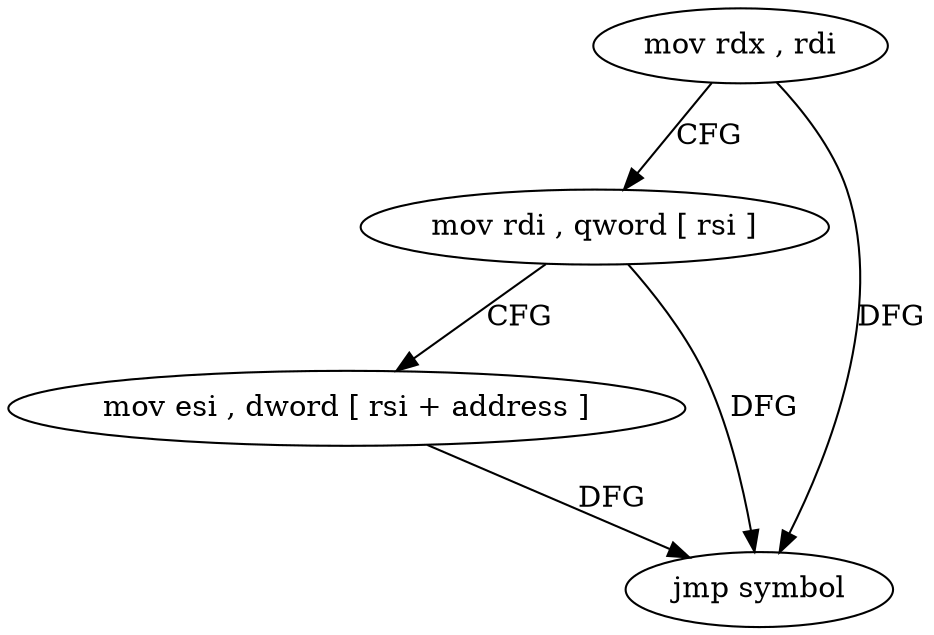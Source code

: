digraph "func" {
"4229984" [label = "mov rdx , rdi" ]
"4229987" [label = "mov rdi , qword [ rsi ]" ]
"4229990" [label = "mov esi , dword [ rsi + address ]" ]
"4229993" [label = "jmp symbol" ]
"4229984" -> "4229987" [ label = "CFG" ]
"4229984" -> "4229993" [ label = "DFG" ]
"4229987" -> "4229990" [ label = "CFG" ]
"4229987" -> "4229993" [ label = "DFG" ]
"4229990" -> "4229993" [ label = "DFG" ]
}
